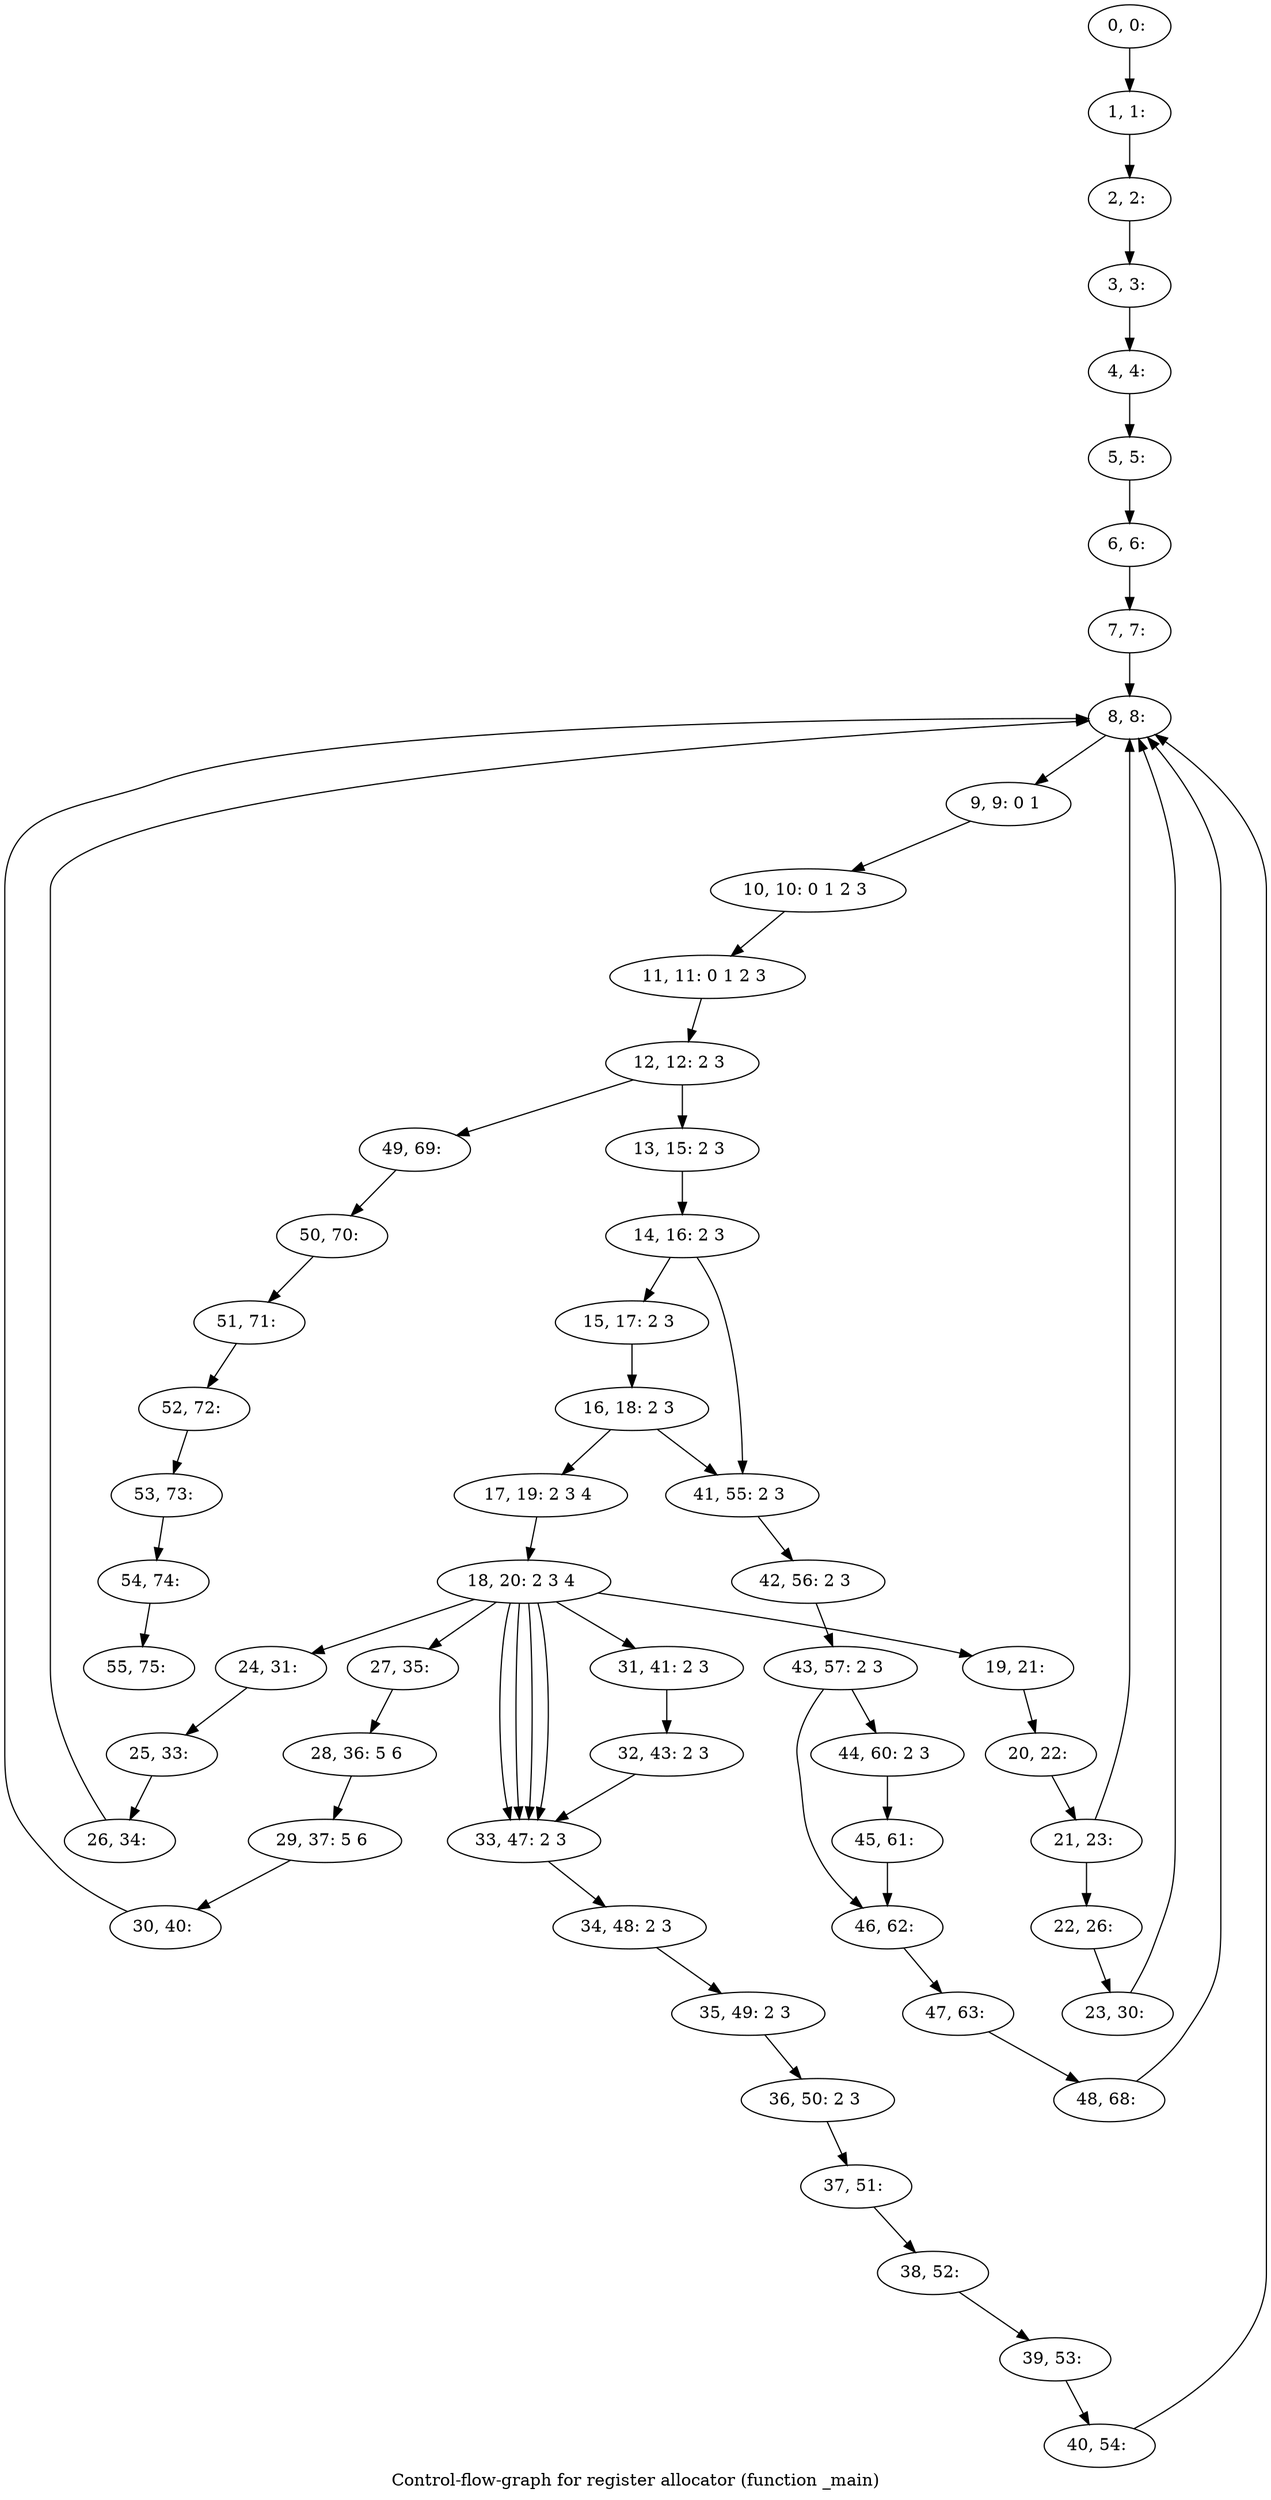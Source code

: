 digraph G {
graph [label="Control-flow-graph for register allocator (function _main)"]
0[label="0, 0: "];
1[label="1, 1: "];
2[label="2, 2: "];
3[label="3, 3: "];
4[label="4, 4: "];
5[label="5, 5: "];
6[label="6, 6: "];
7[label="7, 7: "];
8[label="8, 8: "];
9[label="9, 9: 0 1 "];
10[label="10, 10: 0 1 2 3 "];
11[label="11, 11: 0 1 2 3 "];
12[label="12, 12: 2 3 "];
13[label="13, 15: 2 3 "];
14[label="14, 16: 2 3 "];
15[label="15, 17: 2 3 "];
16[label="16, 18: 2 3 "];
17[label="17, 19: 2 3 4 "];
18[label="18, 20: 2 3 4 "];
19[label="19, 21: "];
20[label="20, 22: "];
21[label="21, 23: "];
22[label="22, 26: "];
23[label="23, 30: "];
24[label="24, 31: "];
25[label="25, 33: "];
26[label="26, 34: "];
27[label="27, 35: "];
28[label="28, 36: 5 6 "];
29[label="29, 37: 5 6 "];
30[label="30, 40: "];
31[label="31, 41: 2 3 "];
32[label="32, 43: 2 3 "];
33[label="33, 47: 2 3 "];
34[label="34, 48: 2 3 "];
35[label="35, 49: 2 3 "];
36[label="36, 50: 2 3 "];
37[label="37, 51: "];
38[label="38, 52: "];
39[label="39, 53: "];
40[label="40, 54: "];
41[label="41, 55: 2 3 "];
42[label="42, 56: 2 3 "];
43[label="43, 57: 2 3 "];
44[label="44, 60: 2 3 "];
45[label="45, 61: "];
46[label="46, 62: "];
47[label="47, 63: "];
48[label="48, 68: "];
49[label="49, 69: "];
50[label="50, 70: "];
51[label="51, 71: "];
52[label="52, 72: "];
53[label="53, 73: "];
54[label="54, 74: "];
55[label="55, 75: "];
0->1 ;
1->2 ;
2->3 ;
3->4 ;
4->5 ;
5->6 ;
6->7 ;
7->8 ;
8->9 ;
9->10 ;
10->11 ;
11->12 ;
12->13 ;
12->49 ;
13->14 ;
14->15 ;
14->41 ;
15->16 ;
16->17 ;
16->41 ;
17->18 ;
18->33 ;
18->33 ;
18->19 ;
18->27 ;
18->31 ;
18->33 ;
18->33 ;
18->24 ;
19->20 ;
20->21 ;
21->22 ;
21->8 ;
22->23 ;
23->8 ;
24->25 ;
25->26 ;
26->8 ;
27->28 ;
28->29 ;
29->30 ;
30->8 ;
31->32 ;
32->33 ;
33->34 ;
34->35 ;
35->36 ;
36->37 ;
37->38 ;
38->39 ;
39->40 ;
40->8 ;
41->42 ;
42->43 ;
43->44 ;
43->46 ;
44->45 ;
45->46 ;
46->47 ;
47->48 ;
48->8 ;
49->50 ;
50->51 ;
51->52 ;
52->53 ;
53->54 ;
54->55 ;
}
